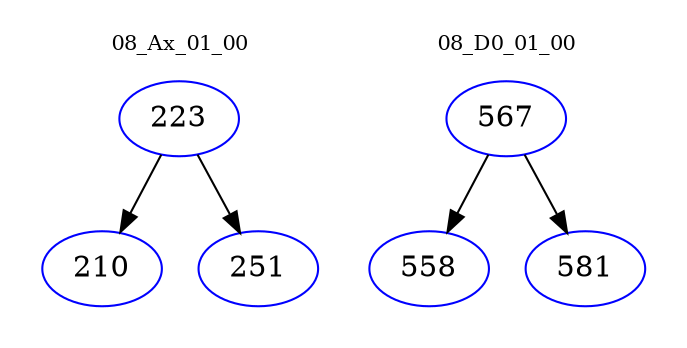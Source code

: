 digraph{
subgraph cluster_0 {
color = white
label = "08_Ax_01_00";
fontsize=10;
T0_223 [label="223", color="blue"]
T0_223 -> T0_210 [color="black"]
T0_210 [label="210", color="blue"]
T0_223 -> T0_251 [color="black"]
T0_251 [label="251", color="blue"]
}
subgraph cluster_1 {
color = white
label = "08_D0_01_00";
fontsize=10;
T1_567 [label="567", color="blue"]
T1_567 -> T1_558 [color="black"]
T1_558 [label="558", color="blue"]
T1_567 -> T1_581 [color="black"]
T1_581 [label="581", color="blue"]
}
}
